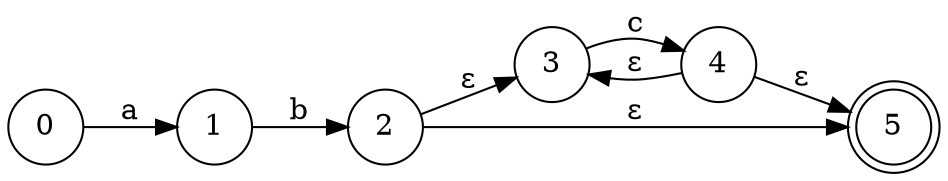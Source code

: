 digraph NFA {
    rankdir=LR;
    node [shape = circle];
    0 -> 1 [label="a"];
    1 -> 2 [label="b"];
    2 -> 3 [label="ε"];
    2 -> 5 [label="ε"];
    3 -> 4 [label="c"];
    4 -> 5 [label="ε"];
    4 -> 3 [label="ε"];
    5 [shape = doublecircle];
}
